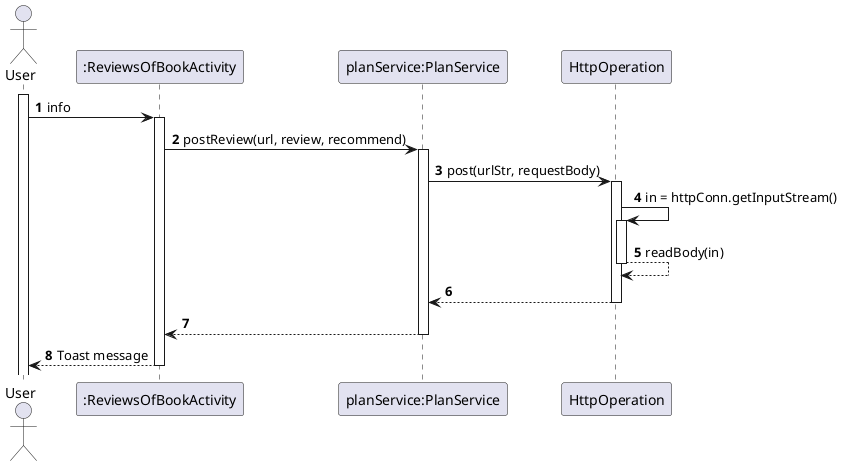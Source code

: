 @startuml
'https://plantuml.com/sequence-diagram
autoactivate on
autonumber

actor "User" as User
participant ":ReviewsOfBookActivity" as Activity
participant "planService:PlanService" as Service
participant "HttpOperation" as HTTP
activate User

User -> Activity: info
Activity -> Service: postReview(url, review, recommend)
Service -> HTTP: post(urlStr, requestBody)
HTTP -> HTTP: in = httpConn.getInputStream()
HTTP --> HTTP: readBody(in)
HTTP --> Service :
Service --> Activity
Activity-->User: Toast message
@enduml
